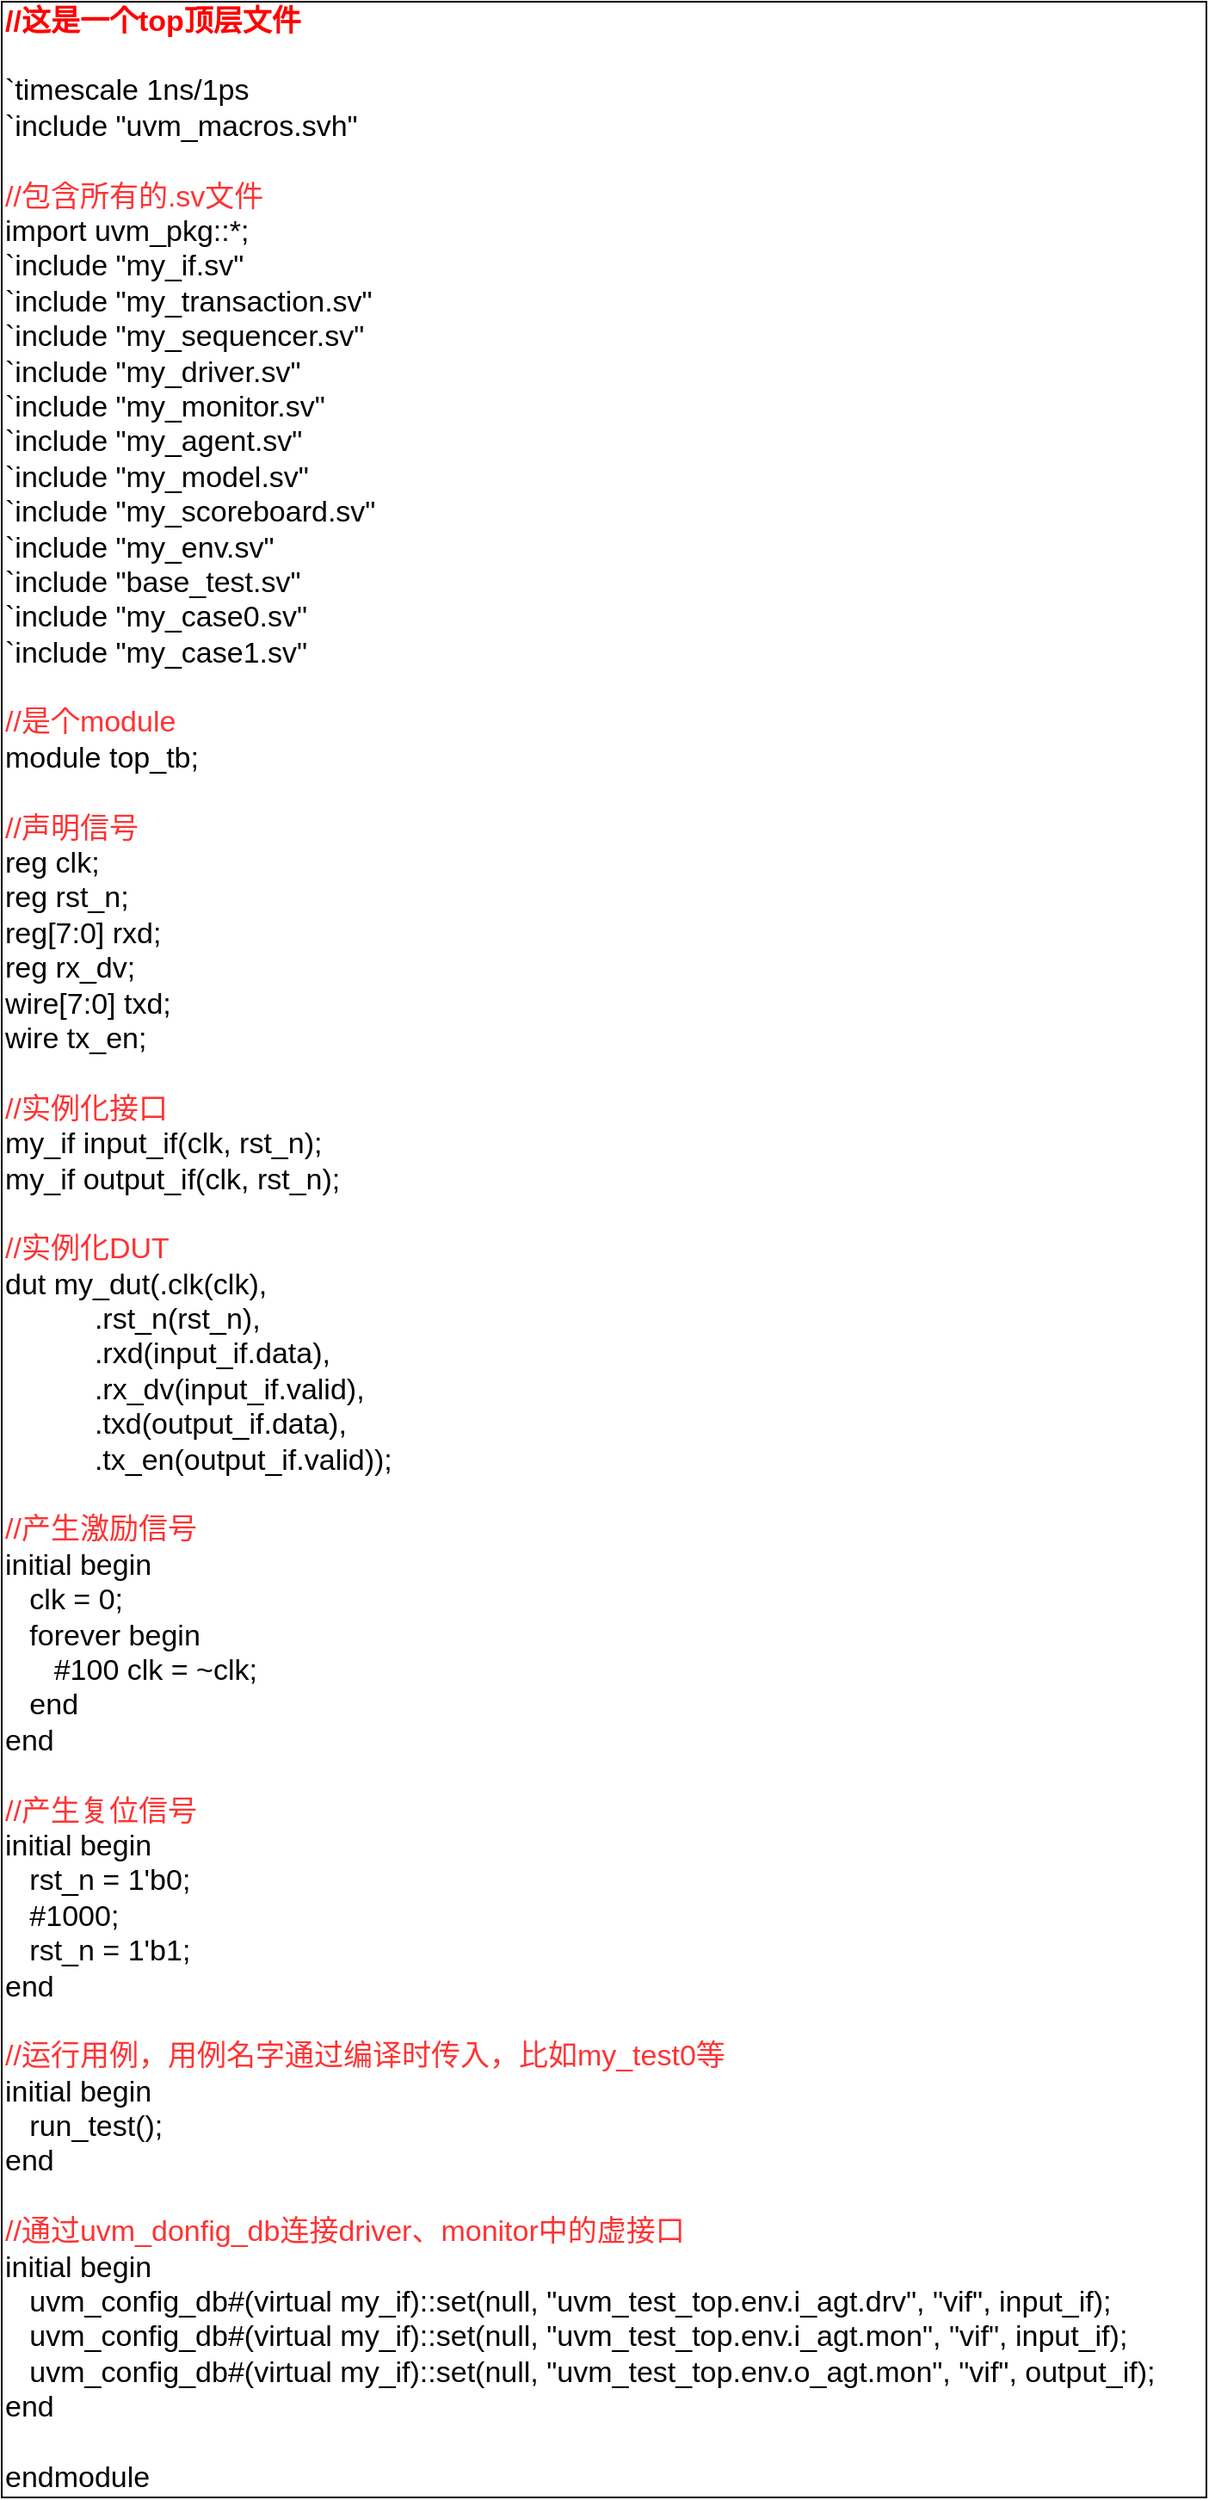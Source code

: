 <mxfile version="14.1.1" type="github">
  <diagram id="M6eRdIAuC2BlORuKV55p" name="第 1 页">
    <mxGraphModel dx="1038" dy="1693" grid="1" gridSize="10" guides="1" tooltips="1" connect="1" arrows="1" fold="1" page="1" pageScale="1" pageWidth="827" pageHeight="1169" math="0" shadow="0">
      <root>
        <mxCell id="0" />
        <mxCell id="1" parent="0" />
        <mxCell id="m51jKzYYjfxLeKh93bPM-2" value="&lt;div&gt;&lt;font color=&quot;#ff0000&quot;&gt;&lt;b&gt;//这是一个top顶层文件&lt;/b&gt;&lt;/font&gt;&lt;/div&gt;&lt;div&gt;&lt;br&gt;&lt;/div&gt;&lt;div&gt;`timescale 1ns/1ps&lt;/div&gt;&lt;div&gt;`include &quot;uvm_macros.svh&quot;&lt;/div&gt;&lt;div&gt;&lt;br&gt;&lt;/div&gt;&lt;div&gt;&lt;font color=&quot;#ff3333&quot;&gt;//包含所有的.sv文件&lt;/font&gt;&lt;/div&gt;&lt;div&gt;import uvm_pkg::*;&lt;/div&gt;&lt;div&gt;`include &quot;my_if.sv&quot;&lt;/div&gt;&lt;div&gt;`include &quot;my_transaction.sv&quot;&lt;/div&gt;&lt;div&gt;`include &quot;my_sequencer.sv&quot;&lt;/div&gt;&lt;div&gt;`include &quot;my_driver.sv&quot;&lt;/div&gt;&lt;div&gt;`include &quot;my_monitor.sv&quot;&lt;/div&gt;&lt;div&gt;`include &quot;my_agent.sv&quot;&lt;/div&gt;&lt;div&gt;`include &quot;my_model.sv&quot;&lt;/div&gt;&lt;div&gt;`include &quot;my_scoreboard.sv&quot;&lt;/div&gt;&lt;div&gt;`include &quot;my_env.sv&quot;&lt;/div&gt;&lt;div&gt;`include &quot;base_test.sv&quot;&lt;/div&gt;&lt;div&gt;`include &quot;my_case0.sv&quot;&lt;/div&gt;&lt;div&gt;`include &quot;my_case1.sv&quot;&lt;/div&gt;&lt;div&gt;&lt;br&gt;&lt;/div&gt;&lt;div&gt;&lt;span style=&quot;color: rgb(255 , 51 , 51)&quot;&gt;//是个module&lt;/span&gt;&lt;br&gt;&lt;/div&gt;&lt;div&gt;module top_tb;&lt;/div&gt;&lt;div&gt;&lt;br&gt;&lt;/div&gt;&lt;div&gt;&lt;span style=&quot;color: rgb(255 , 51 , 51)&quot;&gt;//声明信号&lt;/span&gt;&lt;br&gt;&lt;/div&gt;&lt;div&gt;reg clk;&lt;/div&gt;&lt;div&gt;reg rst_n;&lt;/div&gt;&lt;div&gt;reg[7:0] rxd;&lt;/div&gt;&lt;div&gt;reg rx_dv;&lt;/div&gt;&lt;div&gt;wire[7:0] txd;&lt;/div&gt;&lt;div&gt;wire tx_en;&lt;/div&gt;&lt;div&gt;&lt;br&gt;&lt;/div&gt;&lt;div&gt;&lt;span style=&quot;color: rgb(255 , 51 , 51)&quot;&gt;//实例化接口&lt;/span&gt;&lt;br&gt;&lt;/div&gt;&lt;div&gt;my_if input_if(clk, rst_n);&lt;/div&gt;&lt;div&gt;my_if output_if(clk, rst_n);&lt;/div&gt;&lt;div&gt;&lt;br&gt;&lt;/div&gt;&lt;div&gt;&lt;span style=&quot;color: rgb(255 , 51 , 51)&quot;&gt;//实例化DUT&lt;/span&gt;&lt;br&gt;&lt;/div&gt;&lt;div&gt;dut my_dut(.clk(clk),&lt;/div&gt;&lt;div&gt;&amp;nbsp; &amp;nbsp; &amp;nbsp; &amp;nbsp; &amp;nbsp; &amp;nbsp;.rst_n(rst_n),&lt;/div&gt;&lt;div&gt;&amp;nbsp; &amp;nbsp; &amp;nbsp; &amp;nbsp; &amp;nbsp; &amp;nbsp;.rxd(input_if.data),&lt;/div&gt;&lt;div&gt;&amp;nbsp; &amp;nbsp; &amp;nbsp; &amp;nbsp; &amp;nbsp; &amp;nbsp;.rx_dv(input_if.valid),&lt;/div&gt;&lt;div&gt;&amp;nbsp; &amp;nbsp; &amp;nbsp; &amp;nbsp; &amp;nbsp; &amp;nbsp;.txd(output_if.data),&lt;/div&gt;&lt;div&gt;&amp;nbsp; &amp;nbsp; &amp;nbsp; &amp;nbsp; &amp;nbsp; &amp;nbsp;.tx_en(output_if.valid));&lt;/div&gt;&lt;div&gt;&lt;br&gt;&lt;/div&gt;&lt;div&gt;&lt;span style=&quot;color: rgb(255 , 51 , 51)&quot;&gt;//产生激励信号&lt;/span&gt;&lt;br&gt;&lt;/div&gt;&lt;div&gt;initial begin&lt;/div&gt;&lt;div&gt;&amp;nbsp; &amp;nbsp;clk = 0;&lt;/div&gt;&lt;div&gt;&amp;nbsp; &amp;nbsp;forever begin&lt;/div&gt;&lt;div&gt;&amp;nbsp; &amp;nbsp; &amp;nbsp; #100 clk = ~clk;&lt;/div&gt;&lt;div&gt;&amp;nbsp; &amp;nbsp;end&lt;/div&gt;&lt;div&gt;end&lt;/div&gt;&lt;div&gt;&lt;br&gt;&lt;/div&gt;&lt;div&gt;&lt;span style=&quot;color: rgb(255 , 51 , 51)&quot;&gt;//产生复位信号&lt;/span&gt;&lt;br&gt;&lt;/div&gt;&lt;div&gt;initial begin&lt;/div&gt;&lt;div&gt;&amp;nbsp; &amp;nbsp;rst_n = 1&#39;b0;&lt;/div&gt;&lt;div&gt;&amp;nbsp; &amp;nbsp;#1000;&lt;/div&gt;&lt;div&gt;&amp;nbsp; &amp;nbsp;rst_n = 1&#39;b1;&lt;/div&gt;&lt;div&gt;end&lt;/div&gt;&lt;div&gt;&lt;br&gt;&lt;/div&gt;&lt;div&gt;&lt;span style=&quot;color: rgb(255 , 51 , 51)&quot;&gt;//运行用例，用例名字通过编译时传入，比如my_test0等&lt;/span&gt;&lt;br&gt;&lt;/div&gt;&lt;div&gt;initial begin&lt;/div&gt;&lt;div&gt;&amp;nbsp; &amp;nbsp;run_test();&lt;/div&gt;&lt;div&gt;end&lt;/div&gt;&lt;div&gt;&lt;br&gt;&lt;/div&gt;&lt;div&gt;&lt;span style=&quot;color: rgb(255 , 51 , 51)&quot;&gt;//通过uvm_donfig_db连接driver、monitor中的虚接口&lt;/span&gt;&lt;br&gt;&lt;/div&gt;&lt;div&gt;initial begin&lt;/div&gt;&lt;div&gt;&amp;nbsp; &amp;nbsp;uvm_config_db#(virtual my_if)::set(null, &quot;uvm_test_top.env.i_agt.drv&quot;, &quot;vif&quot;, input_if);&lt;/div&gt;&lt;div&gt;&amp;nbsp; &amp;nbsp;uvm_config_db#(virtual my_if)::set(null, &quot;uvm_test_top.env.i_agt.mon&quot;, &quot;vif&quot;, input_if);&lt;/div&gt;&lt;div&gt;&amp;nbsp; &amp;nbsp;uvm_config_db#(virtual my_if)::set(null, &quot;uvm_test_top.env.o_agt.mon&quot;, &quot;vif&quot;, output_if);&lt;/div&gt;&lt;div&gt;end&lt;/div&gt;&lt;div&gt;&lt;br&gt;&lt;/div&gt;&lt;div&gt;endmodule&lt;/div&gt;" style="rounded=0;whiteSpace=wrap;html=1;fontSize=17;align=left;" parent="1" vertex="1">
          <mxGeometry x="20" y="-1140" width="700" height="1450" as="geometry" />
        </mxCell>
      </root>
    </mxGraphModel>
  </diagram>
</mxfile>

